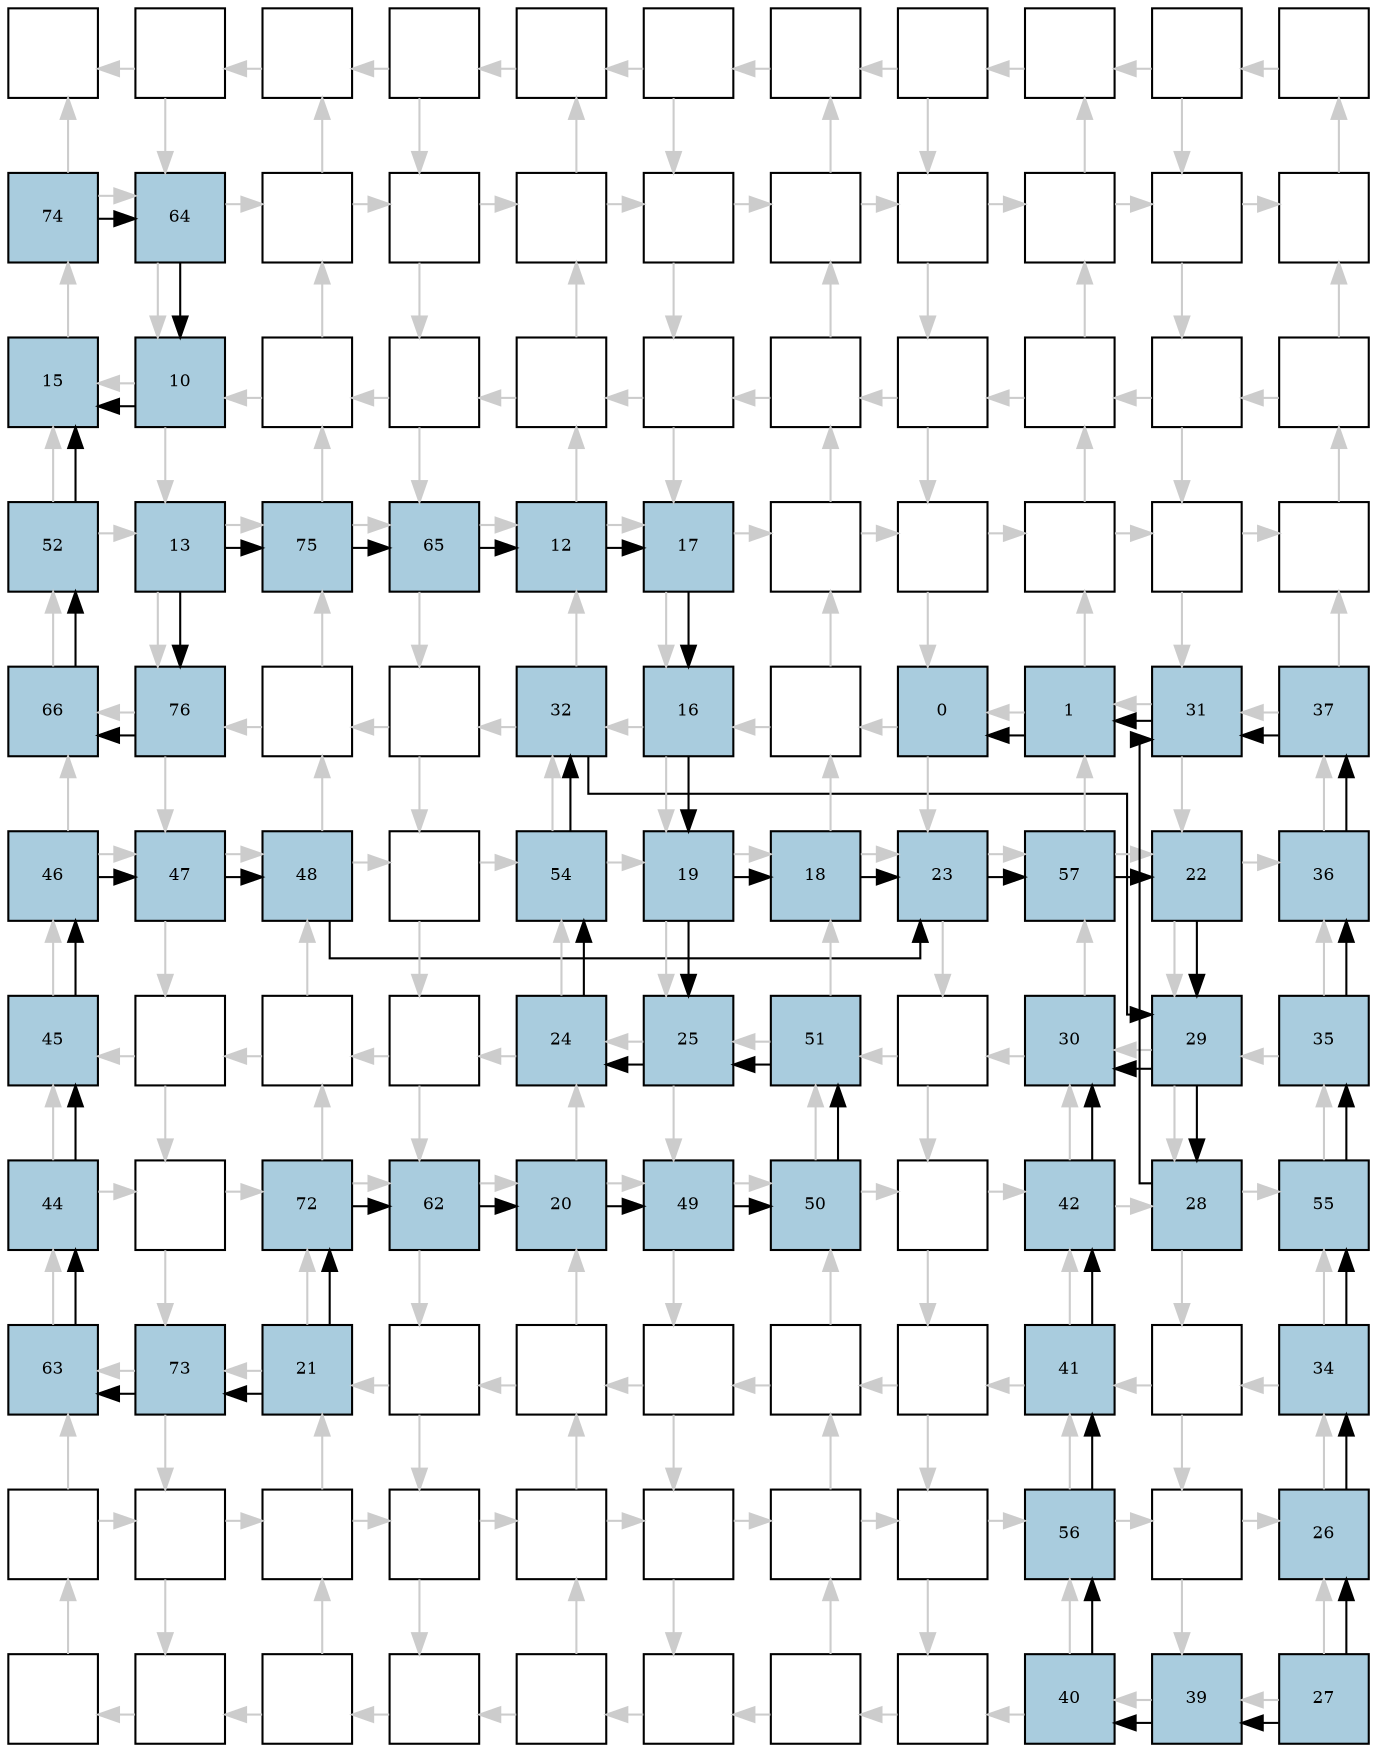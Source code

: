 digraph layout{
rankdir=TB; 

splines=ortho; 

node [style=filled shape=square fixedsize=true width=0.6];
0[label="", fontsize=8, fillcolor="#ffffff"];
1[label="", fontsize=8, fillcolor="#ffffff"];
2[label="", fontsize=8, fillcolor="#ffffff"];
3[label="", fontsize=8, fillcolor="#ffffff"];
4[label="", fontsize=8, fillcolor="#ffffff"];
5[label="", fontsize=8, fillcolor="#ffffff"];
6[label="", fontsize=8, fillcolor="#ffffff"];
7[label="", fontsize=8, fillcolor="#ffffff"];
8[label="", fontsize=8, fillcolor="#ffffff"];
9[label="", fontsize=8, fillcolor="#ffffff"];
10[label="", fontsize=8, fillcolor="#ffffff"];
11[label="74", fontsize=8, fillcolor="#a9ccde"];
12[label="64", fontsize=8, fillcolor="#a9ccde"];
13[label="", fontsize=8, fillcolor="#ffffff"];
14[label="", fontsize=8, fillcolor="#ffffff"];
15[label="", fontsize=8, fillcolor="#ffffff"];
16[label="", fontsize=8, fillcolor="#ffffff"];
17[label="", fontsize=8, fillcolor="#ffffff"];
18[label="", fontsize=8, fillcolor="#ffffff"];
19[label="", fontsize=8, fillcolor="#ffffff"];
20[label="", fontsize=8, fillcolor="#ffffff"];
21[label="", fontsize=8, fillcolor="#ffffff"];
22[label="15", fontsize=8, fillcolor="#a9ccde"];
23[label="10", fontsize=8, fillcolor="#a9ccde"];
24[label="", fontsize=8, fillcolor="#ffffff"];
25[label="", fontsize=8, fillcolor="#ffffff"];
26[label="", fontsize=8, fillcolor="#ffffff"];
27[label="", fontsize=8, fillcolor="#ffffff"];
28[label="", fontsize=8, fillcolor="#ffffff"];
29[label="", fontsize=8, fillcolor="#ffffff"];
30[label="", fontsize=8, fillcolor="#ffffff"];
31[label="", fontsize=8, fillcolor="#ffffff"];
32[label="", fontsize=8, fillcolor="#ffffff"];
33[label="52", fontsize=8, fillcolor="#a9ccde"];
34[label="13", fontsize=8, fillcolor="#a9ccde"];
35[label="75", fontsize=8, fillcolor="#a9ccde"];
36[label="65", fontsize=8, fillcolor="#a9ccde"];
37[label="12", fontsize=8, fillcolor="#a9ccde"];
38[label="17", fontsize=8, fillcolor="#a9ccde"];
39[label="", fontsize=8, fillcolor="#ffffff"];
40[label="", fontsize=8, fillcolor="#ffffff"];
41[label="", fontsize=8, fillcolor="#ffffff"];
42[label="", fontsize=8, fillcolor="#ffffff"];
43[label="", fontsize=8, fillcolor="#ffffff"];
44[label="66", fontsize=8, fillcolor="#a9ccde"];
45[label="76", fontsize=8, fillcolor="#a9ccde"];
46[label="", fontsize=8, fillcolor="#ffffff"];
47[label="", fontsize=8, fillcolor="#ffffff"];
48[label="32", fontsize=8, fillcolor="#a9ccde"];
49[label="16", fontsize=8, fillcolor="#a9ccde"];
50[label="", fontsize=8, fillcolor="#ffffff"];
51[label="0", fontsize=8, fillcolor="#a9ccde"];
52[label="1", fontsize=8, fillcolor="#a9ccde"];
53[label="31", fontsize=8, fillcolor="#a9ccde"];
54[label="37", fontsize=8, fillcolor="#a9ccde"];
55[label="46", fontsize=8, fillcolor="#a9ccde"];
56[label="47", fontsize=8, fillcolor="#a9ccde"];
57[label="48", fontsize=8, fillcolor="#a9ccde"];
58[label="", fontsize=8, fillcolor="#ffffff"];
59[label="54", fontsize=8, fillcolor="#a9ccde"];
60[label="19", fontsize=8, fillcolor="#a9ccde"];
61[label="18", fontsize=8, fillcolor="#a9ccde"];
62[label="23", fontsize=8, fillcolor="#a9ccde"];
63[label="57", fontsize=8, fillcolor="#a9ccde"];
64[label="22", fontsize=8, fillcolor="#a9ccde"];
65[label="36", fontsize=8, fillcolor="#a9ccde"];
66[label="45", fontsize=8, fillcolor="#a9ccde"];
67[label="", fontsize=8, fillcolor="#ffffff"];
68[label="", fontsize=8, fillcolor="#ffffff"];
69[label="", fontsize=8, fillcolor="#ffffff"];
70[label="24", fontsize=8, fillcolor="#a9ccde"];
71[label="25", fontsize=8, fillcolor="#a9ccde"];
72[label="51", fontsize=8, fillcolor="#a9ccde"];
73[label="", fontsize=8, fillcolor="#ffffff"];
74[label="30", fontsize=8, fillcolor="#a9ccde"];
75[label="29", fontsize=8, fillcolor="#a9ccde"];
76[label="35", fontsize=8, fillcolor="#a9ccde"];
77[label="44", fontsize=8, fillcolor="#a9ccde"];
78[label="", fontsize=8, fillcolor="#ffffff"];
79[label="72", fontsize=8, fillcolor="#a9ccde"];
80[label="62", fontsize=8, fillcolor="#a9ccde"];
81[label="20", fontsize=8, fillcolor="#a9ccde"];
82[label="49", fontsize=8, fillcolor="#a9ccde"];
83[label="50", fontsize=8, fillcolor="#a9ccde"];
84[label="", fontsize=8, fillcolor="#ffffff"];
85[label="42", fontsize=8, fillcolor="#a9ccde"];
86[label="28", fontsize=8, fillcolor="#a9ccde"];
87[label="55", fontsize=8, fillcolor="#a9ccde"];
88[label="63", fontsize=8, fillcolor="#a9ccde"];
89[label="73", fontsize=8, fillcolor="#a9ccde"];
90[label="21", fontsize=8, fillcolor="#a9ccde"];
91[label="", fontsize=8, fillcolor="#ffffff"];
92[label="", fontsize=8, fillcolor="#ffffff"];
93[label="", fontsize=8, fillcolor="#ffffff"];
94[label="", fontsize=8, fillcolor="#ffffff"];
95[label="", fontsize=8, fillcolor="#ffffff"];
96[label="41", fontsize=8, fillcolor="#a9ccde"];
97[label="", fontsize=8, fillcolor="#ffffff"];
98[label="34", fontsize=8, fillcolor="#a9ccde"];
99[label="", fontsize=8, fillcolor="#ffffff"];
100[label="", fontsize=8, fillcolor="#ffffff"];
101[label="", fontsize=8, fillcolor="#ffffff"];
102[label="", fontsize=8, fillcolor="#ffffff"];
103[label="", fontsize=8, fillcolor="#ffffff"];
104[label="", fontsize=8, fillcolor="#ffffff"];
105[label="", fontsize=8, fillcolor="#ffffff"];
106[label="", fontsize=8, fillcolor="#ffffff"];
107[label="56", fontsize=8, fillcolor="#a9ccde"];
108[label="", fontsize=8, fillcolor="#ffffff"];
109[label="26", fontsize=8, fillcolor="#a9ccde"];
110[label="", fontsize=8, fillcolor="#ffffff"];
111[label="", fontsize=8, fillcolor="#ffffff"];
112[label="", fontsize=8, fillcolor="#ffffff"];
113[label="", fontsize=8, fillcolor="#ffffff"];
114[label="", fontsize=8, fillcolor="#ffffff"];
115[label="", fontsize=8, fillcolor="#ffffff"];
116[label="", fontsize=8, fillcolor="#ffffff"];
117[label="", fontsize=8, fillcolor="#ffffff"];
118[label="40", fontsize=8, fillcolor="#a9ccde"];
119[label="39", fontsize=8, fillcolor="#a9ccde"];
120[label="27", fontsize=8, fillcolor="#a9ccde"];
edge [constraint=false, style=vis];
1 -> 0 [color="#cccccc"];
1 -> 12 [color="#cccccc"];
2 -> 1 [color="#cccccc"];
3 -> 2 [color="#cccccc"];
3 -> 14 [color="#cccccc"];
4 -> 3 [color="#cccccc"];
5 -> 4 [color="#cccccc"];
5 -> 16 [color="#cccccc"];
6 -> 5 [color="#cccccc"];
7 -> 6 [color="#cccccc"];
7 -> 18 [color="#cccccc"];
8 -> 7 [color="#cccccc"];
9 -> 8 [color="#cccccc"];
9 -> 20 [color="#cccccc"];
10 -> 9 [color="#cccccc"];
11 -> 12 [color="#cccccc"];
11 -> 0 [color="#cccccc"];
12 -> 23 [color="#cccccc"];
12 -> 13 [color="#cccccc"];
13 -> 14 [color="#cccccc"];
13 -> 2 [color="#cccccc"];
14 -> 25 [color="#cccccc"];
14 -> 15 [color="#cccccc"];
15 -> 16 [color="#cccccc"];
15 -> 4 [color="#cccccc"];
16 -> 27 [color="#cccccc"];
16 -> 17 [color="#cccccc"];
17 -> 18 [color="#cccccc"];
17 -> 6 [color="#cccccc"];
18 -> 29 [color="#cccccc"];
18 -> 19 [color="#cccccc"];
19 -> 20 [color="#cccccc"];
19 -> 8 [color="#cccccc"];
20 -> 31 [color="#cccccc"];
20 -> 21 [color="#cccccc"];
21 -> 10 [color="#cccccc"];
22 -> 11 [color="#cccccc"];
23 -> 22 [color="#cccccc"];
23 -> 34 [color="#cccccc"];
24 -> 13 [color="#cccccc"];
24 -> 23 [color="#cccccc"];
25 -> 24 [color="#cccccc"];
25 -> 36 [color="#cccccc"];
26 -> 15 [color="#cccccc"];
26 -> 25 [color="#cccccc"];
27 -> 26 [color="#cccccc"];
27 -> 38 [color="#cccccc"];
28 -> 17 [color="#cccccc"];
28 -> 27 [color="#cccccc"];
29 -> 28 [color="#cccccc"];
29 -> 40 [color="#cccccc"];
30 -> 19 [color="#cccccc"];
30 -> 29 [color="#cccccc"];
31 -> 30 [color="#cccccc"];
31 -> 42 [color="#cccccc"];
32 -> 21 [color="#cccccc"];
32 -> 31 [color="#cccccc"];
33 -> 34 [color="#cccccc"];
33 -> 22 [color="#cccccc"];
34 -> 45 [color="#cccccc"];
34 -> 35 [color="#cccccc"];
35 -> 36 [color="#cccccc"];
35 -> 24 [color="#cccccc"];
36 -> 47 [color="#cccccc"];
36 -> 37 [color="#cccccc"];
37 -> 38 [color="#cccccc"];
37 -> 26 [color="#cccccc"];
38 -> 49 [color="#cccccc"];
38 -> 39 [color="#cccccc"];
39 -> 40 [color="#cccccc"];
39 -> 28 [color="#cccccc"];
40 -> 51 [color="#cccccc"];
40 -> 41 [color="#cccccc"];
41 -> 42 [color="#cccccc"];
41 -> 30 [color="#cccccc"];
42 -> 53 [color="#cccccc"];
42 -> 43 [color="#cccccc"];
43 -> 32 [color="#cccccc"];
44 -> 33 [color="#cccccc"];
45 -> 44 [color="#cccccc"];
45 -> 56 [color="#cccccc"];
46 -> 35 [color="#cccccc"];
46 -> 45 [color="#cccccc"];
47 -> 46 [color="#cccccc"];
47 -> 58 [color="#cccccc"];
48 -> 37 [color="#cccccc"];
48 -> 47 [color="#cccccc"];
49 -> 48 [color="#cccccc"];
49 -> 60 [color="#cccccc"];
50 -> 39 [color="#cccccc"];
50 -> 49 [color="#cccccc"];
51 -> 50 [color="#cccccc"];
51 -> 62 [color="#cccccc"];
52 -> 41 [color="#cccccc"];
52 -> 51 [color="#cccccc"];
53 -> 52 [color="#cccccc"];
53 -> 64 [color="#cccccc"];
54 -> 43 [color="#cccccc"];
54 -> 53 [color="#cccccc"];
55 -> 56 [color="#cccccc"];
55 -> 44 [color="#cccccc"];
56 -> 67 [color="#cccccc"];
56 -> 57 [color="#cccccc"];
57 -> 58 [color="#cccccc"];
57 -> 46 [color="#cccccc"];
58 -> 69 [color="#cccccc"];
58 -> 59 [color="#cccccc"];
59 -> 60 [color="#cccccc"];
59 -> 48 [color="#cccccc"];
60 -> 71 [color="#cccccc"];
60 -> 61 [color="#cccccc"];
61 -> 62 [color="#cccccc"];
61 -> 50 [color="#cccccc"];
62 -> 73 [color="#cccccc"];
62 -> 63 [color="#cccccc"];
63 -> 64 [color="#cccccc"];
63 -> 52 [color="#cccccc"];
64 -> 75 [color="#cccccc"];
64 -> 65 [color="#cccccc"];
65 -> 54 [color="#cccccc"];
66 -> 55 [color="#cccccc"];
67 -> 66 [color="#cccccc"];
67 -> 78 [color="#cccccc"];
68 -> 57 [color="#cccccc"];
68 -> 67 [color="#cccccc"];
69 -> 68 [color="#cccccc"];
69 -> 80 [color="#cccccc"];
70 -> 59 [color="#cccccc"];
70 -> 69 [color="#cccccc"];
71 -> 70 [color="#cccccc"];
71 -> 82 [color="#cccccc"];
72 -> 61 [color="#cccccc"];
72 -> 71 [color="#cccccc"];
73 -> 72 [color="#cccccc"];
73 -> 84 [color="#cccccc"];
74 -> 63 [color="#cccccc"];
74 -> 73 [color="#cccccc"];
75 -> 74 [color="#cccccc"];
75 -> 86 [color="#cccccc"];
76 -> 65 [color="#cccccc"];
76 -> 75 [color="#cccccc"];
77 -> 78 [color="#cccccc"];
77 -> 66 [color="#cccccc"];
78 -> 89 [color="#cccccc"];
78 -> 79 [color="#cccccc"];
79 -> 80 [color="#cccccc"];
79 -> 68 [color="#cccccc"];
80 -> 91 [color="#cccccc"];
80 -> 81 [color="#cccccc"];
81 -> 82 [color="#cccccc"];
81 -> 70 [color="#cccccc"];
82 -> 93 [color="#cccccc"];
82 -> 83 [color="#cccccc"];
83 -> 84 [color="#cccccc"];
83 -> 72 [color="#cccccc"];
84 -> 95 [color="#cccccc"];
84 -> 85 [color="#cccccc"];
85 -> 86 [color="#cccccc"];
85 -> 74 [color="#cccccc"];
86 -> 97 [color="#cccccc"];
86 -> 87 [color="#cccccc"];
87 -> 76 [color="#cccccc"];
88 -> 77 [color="#cccccc"];
89 -> 88 [color="#cccccc"];
89 -> 100 [color="#cccccc"];
90 -> 79 [color="#cccccc"];
90 -> 89 [color="#cccccc"];
91 -> 90 [color="#cccccc"];
91 -> 102 [color="#cccccc"];
92 -> 81 [color="#cccccc"];
92 -> 91 [color="#cccccc"];
93 -> 92 [color="#cccccc"];
93 -> 104 [color="#cccccc"];
94 -> 83 [color="#cccccc"];
94 -> 93 [color="#cccccc"];
95 -> 94 [color="#cccccc"];
95 -> 106 [color="#cccccc"];
96 -> 85 [color="#cccccc"];
96 -> 95 [color="#cccccc"];
97 -> 96 [color="#cccccc"];
97 -> 108 [color="#cccccc"];
98 -> 87 [color="#cccccc"];
98 -> 97 [color="#cccccc"];
99 -> 100 [color="#cccccc"];
99 -> 88 [color="#cccccc"];
100 -> 111 [color="#cccccc"];
100 -> 101 [color="#cccccc"];
101 -> 102 [color="#cccccc"];
101 -> 90 [color="#cccccc"];
102 -> 113 [color="#cccccc"];
102 -> 103 [color="#cccccc"];
103 -> 104 [color="#cccccc"];
103 -> 92 [color="#cccccc"];
104 -> 115 [color="#cccccc"];
104 -> 105 [color="#cccccc"];
105 -> 106 [color="#cccccc"];
105 -> 94 [color="#cccccc"];
106 -> 117 [color="#cccccc"];
106 -> 107 [color="#cccccc"];
107 -> 108 [color="#cccccc"];
107 -> 96 [color="#cccccc"];
108 -> 119 [color="#cccccc"];
108 -> 109 [color="#cccccc"];
109 -> 98 [color="#cccccc"];
110 -> 99 [color="#cccccc"];
111 -> 110 [color="#cccccc"];
112 -> 101 [color="#cccccc"];
112 -> 111 [color="#cccccc"];
113 -> 112 [color="#cccccc"];
114 -> 103 [color="#cccccc"];
114 -> 113 [color="#cccccc"];
115 -> 114 [color="#cccccc"];
116 -> 105 [color="#cccccc"];
116 -> 115 [color="#cccccc"];
117 -> 116 [color="#cccccc"];
118 -> 107 [color="#cccccc"];
118 -> 117 [color="#cccccc"];
119 -> 118 [color="#cccccc"];
120 -> 109 [color="#cccccc"];
120 -> 119 [color="#cccccc"];
49 -> 60;
75 -> 86;
120 -> 109;
64 -> 75;
70 -> 59;
59 -> 48;
48 -> 75;
52 -> 51;
109 -> 98;
98 -> 87;
87 -> 76;
76 -> 65;
65 -> 54;
54 -> 53;
86 -> 53;
120 -> 119;
119 -> 118;
118 -> 107;
107 -> 96;
96 -> 85;
85 -> 74;
75 -> 74;
53 -> 52;
71 -> 70;
62 -> 63;
63 -> 64;
90 -> 79;
79 -> 80;
80 -> 81;
90 -> 89;
89 -> 88;
88 -> 77;
77 -> 66;
66 -> 55;
55 -> 56;
56 -> 57;
57 -> 62;
61 -> 62;
11 -> 12;
12 -> 23;
60 -> 61;
60 -> 71;
81 -> 82;
82 -> 83;
83 -> 72;
72 -> 71;
34 -> 35;
35 -> 36;
36 -> 37;
38 -> 49;
34 -> 45;
45 -> 44;
44 -> 33;
33 -> 22;
23 -> 22;
37 -> 38;
edge [constraint=true, style=invis];
0 -> 11 -> 22 -> 33 -> 44 -> 55 -> 66 -> 77 -> 88 -> 99 -> 110;
1 -> 12 -> 23 -> 34 -> 45 -> 56 -> 67 -> 78 -> 89 -> 100 -> 111;
2 -> 13 -> 24 -> 35 -> 46 -> 57 -> 68 -> 79 -> 90 -> 101 -> 112;
3 -> 14 -> 25 -> 36 -> 47 -> 58 -> 69 -> 80 -> 91 -> 102 -> 113;
4 -> 15 -> 26 -> 37 -> 48 -> 59 -> 70 -> 81 -> 92 -> 103 -> 114;
5 -> 16 -> 27 -> 38 -> 49 -> 60 -> 71 -> 82 -> 93 -> 104 -> 115;
6 -> 17 -> 28 -> 39 -> 50 -> 61 -> 72 -> 83 -> 94 -> 105 -> 116;
7 -> 18 -> 29 -> 40 -> 51 -> 62 -> 73 -> 84 -> 95 -> 106 -> 117;
8 -> 19 -> 30 -> 41 -> 52 -> 63 -> 74 -> 85 -> 96 -> 107 -> 118;
9 -> 20 -> 31 -> 42 -> 53 -> 64 -> 75 -> 86 -> 97 -> 108 -> 119;
10 -> 21 -> 32 -> 43 -> 54 -> 65 -> 76 -> 87 -> 98 -> 109 -> 120;
rank = same { 0 -> 1 -> 2 -> 3 -> 4 -> 5 -> 6 -> 7 -> 8 -> 9 -> 10;};
rank = same { 11 -> 12 -> 13 -> 14 -> 15 -> 16 -> 17 -> 18 -> 19 -> 20 -> 21;};
rank = same { 22 -> 23 -> 24 -> 25 -> 26 -> 27 -> 28 -> 29 -> 30 -> 31 -> 32;};
rank = same { 33 -> 34 -> 35 -> 36 -> 37 -> 38 -> 39 -> 40 -> 41 -> 42 -> 43;};
rank = same { 44 -> 45 -> 46 -> 47 -> 48 -> 49 -> 50 -> 51 -> 52 -> 53 -> 54;};
rank = same { 55 -> 56 -> 57 -> 58 -> 59 -> 60 -> 61 -> 62 -> 63 -> 64 -> 65;};
rank = same { 66 -> 67 -> 68 -> 69 -> 70 -> 71 -> 72 -> 73 -> 74 -> 75 -> 76;};
rank = same { 77 -> 78 -> 79 -> 80 -> 81 -> 82 -> 83 -> 84 -> 85 -> 86 -> 87;};
rank = same { 88 -> 89 -> 90 -> 91 -> 92 -> 93 -> 94 -> 95 -> 96 -> 97 -> 98;};
rank = same { 99 -> 100 -> 101 -> 102 -> 103 -> 104 -> 105 -> 106 -> 107 -> 108 -> 109;};
rank = same { 110 -> 111 -> 112 -> 113 -> 114 -> 115 -> 116 -> 117 -> 118 -> 119 -> 120;};
}
